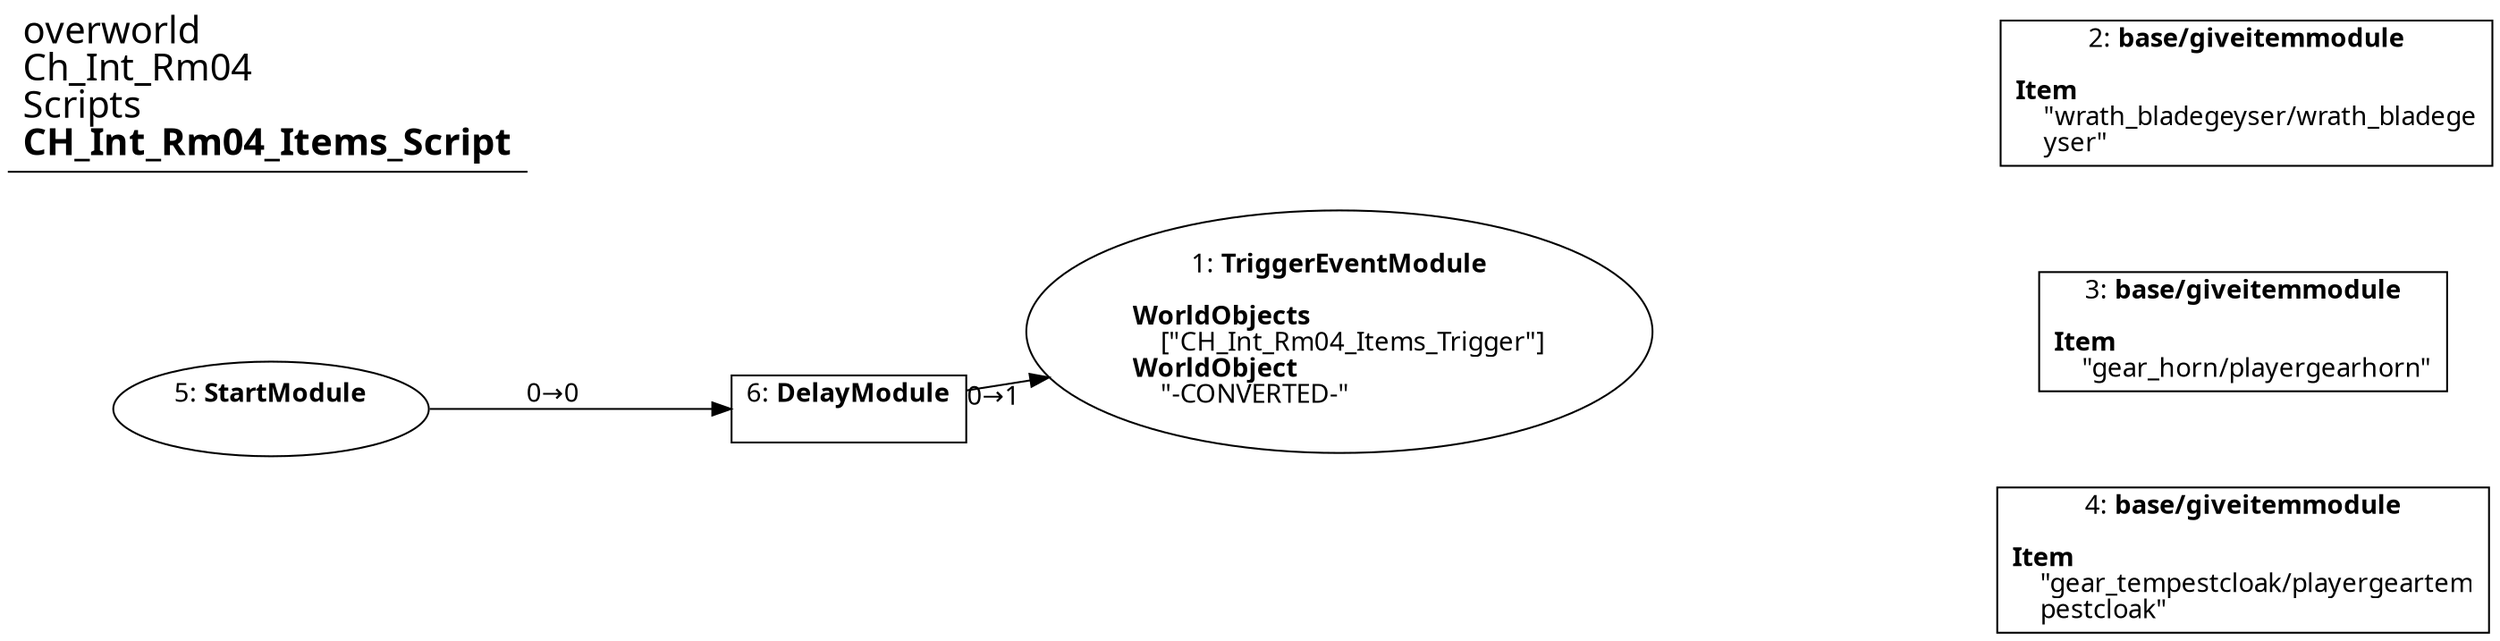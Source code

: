 digraph {
    layout = fdp;
    overlap = prism;
    sep = "+16";
    splines = spline;

    node [ shape = box ];

    graph [ fontname = "Segoe UI" ];
    node [ fontname = "Segoe UI" ];
    edge [ fontname = "Segoe UI" ];

    1 [ label = <1: <b>TriggerEventModule</b><br/><br/><b>WorldObjects</b><br align="left"/>    [&quot;CH_Int_Rm04_Items_Trigger&quot;]<br align="left"/><b>WorldObject</b><br align="left"/>    &quot;-CONVERTED-&quot;<br align="left"/>> ];
    1 [ shape = oval ]
    1 [ pos = "0.010000001,-0.081!" ];

    2 [ label = <2: <b>base/giveitemmodule</b><br/><br/><b>Item</b><br align="left"/>    &quot;wrath_bladegeyser/wrath_bladege<br align="left"/>    yser&quot;<br align="left"/>> ];
    2 [ pos = "0.28,-0.010000001!" ];

    3 [ label = <3: <b>base/giveitemmodule</b><br/><br/><b>Item</b><br align="left"/>    &quot;gear_horn/playergearhorn&quot;<br align="left"/>> ];
    3 [ pos = "0.279,-0.081!" ];

    4 [ label = <4: <b>base/giveitemmodule</b><br/><br/><b>Item</b><br align="left"/>    &quot;gear_tempestcloak/playergeartem<br align="left"/>    pestcloak&quot;<br align="left"/>> ];
    4 [ pos = "0.279,-0.149!" ];

    5 [ label = <5: <b>StartModule</b><br/><br/>> ];
    5 [ shape = oval ]
    5 [ pos = "-0.30800003,-0.104!" ];
    5 -> 6 [ label = "0→0" ];

    6 [ label = <6: <b>DelayModule</b><br/><br/>> ];
    6 [ pos = "-0.136,-0.104!" ];
    6 -> 1 [ label = "0→1" ];

    title [ pos = "-0.30900002,-0.009000001!" ];
    title [ shape = underline ];
    title [ label = <<font point-size="20">overworld<br align="left"/>Ch_Int_Rm04<br align="left"/>Scripts<br align="left"/><b>CH_Int_Rm04_Items_Script</b><br align="left"/></font>> ];
}
